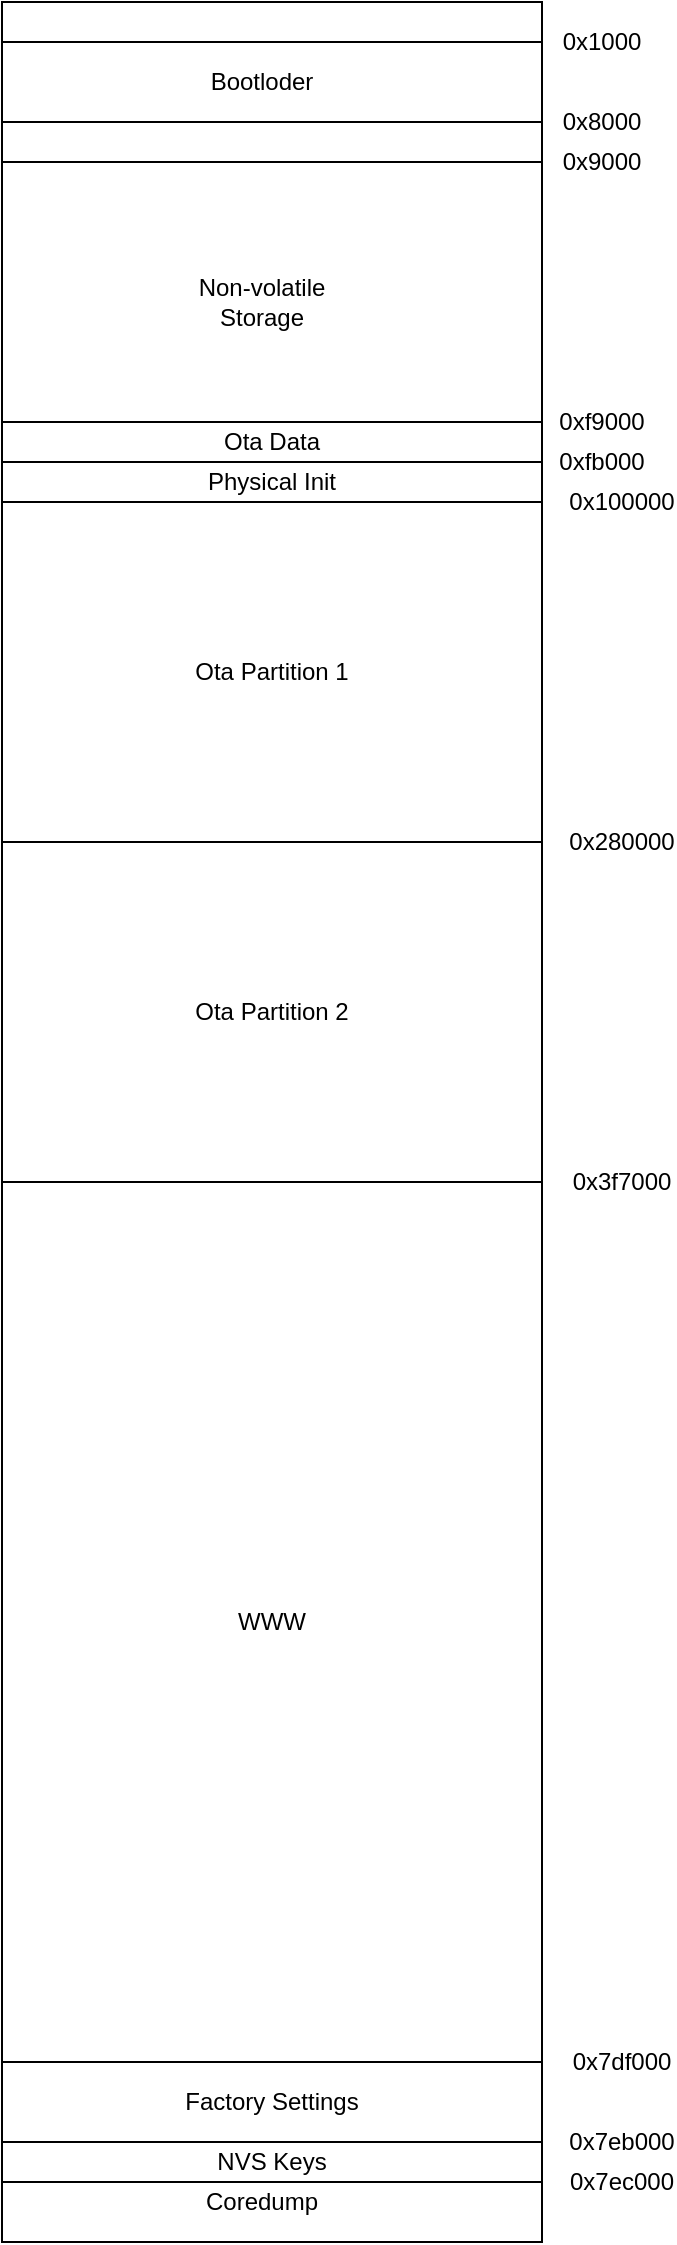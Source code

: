 <mxfile version="14.6.13" type="device"><diagram id="EZHwGyh-oON5HZY8YHXe" name="Page-1"><mxGraphModel dx="981" dy="567" grid="1" gridSize="10" guides="1" tooltips="1" connect="1" arrows="1" fold="1" page="1" pageScale="1" pageWidth="827" pageHeight="1169" math="0" shadow="0"><root><mxCell id="0"/><mxCell id="1" parent="0"/><mxCell id="cOlUB7yrmufRytm5dG_Q-3" value="" style="rounded=0;whiteSpace=wrap;html=1;" vertex="1" parent="1"><mxGeometry x="40" y="40" width="270" height="1120" as="geometry"/></mxCell><mxCell id="cOlUB7yrmufRytm5dG_Q-10" value="" style="rounded=0;whiteSpace=wrap;html=1;" vertex="1" parent="1"><mxGeometry x="40" y="40" width="270" height="20" as="geometry"/></mxCell><mxCell id="cOlUB7yrmufRytm5dG_Q-11" value="" style="rounded=0;whiteSpace=wrap;html=1;" vertex="1" parent="1"><mxGeometry x="40" y="100" width="270" height="20" as="geometry"/></mxCell><mxCell id="cOlUB7yrmufRytm5dG_Q-12" value="Bootloder" style="text;html=1;strokeColor=none;fillColor=none;align=center;verticalAlign=middle;whiteSpace=wrap;rounded=0;" vertex="1" parent="1"><mxGeometry x="150" y="70" width="40" height="20" as="geometry"/></mxCell><mxCell id="cOlUB7yrmufRytm5dG_Q-13" value="0x1000" style="text;html=1;strokeColor=none;fillColor=none;align=center;verticalAlign=middle;whiteSpace=wrap;rounded=0;" vertex="1" parent="1"><mxGeometry x="320" y="50" width="40" height="20" as="geometry"/></mxCell><mxCell id="cOlUB7yrmufRytm5dG_Q-14" value="0x8000" style="text;html=1;strokeColor=none;fillColor=none;align=center;verticalAlign=middle;whiteSpace=wrap;rounded=0;" vertex="1" parent="1"><mxGeometry x="320" y="90" width="40" height="20" as="geometry"/></mxCell><mxCell id="cOlUB7yrmufRytm5dG_Q-16" value="Partition table" style="text;html=1;strokeColor=none;fillColor=none;align=center;verticalAlign=middle;whiteSpace=wrap;rounded=0;" vertex="1" parent="1"><mxGeometry x="130" y="250" width="80" height="20" as="geometry"/></mxCell><mxCell id="cOlUB7yrmufRytm5dG_Q-17" value="0x9000" style="text;html=1;strokeColor=none;fillColor=none;align=center;verticalAlign=middle;whiteSpace=wrap;rounded=0;" vertex="1" parent="1"><mxGeometry x="320" y="110" width="40" height="20" as="geometry"/></mxCell><mxCell id="cOlUB7yrmufRytm5dG_Q-18" value="Non-volatile Storage" style="text;html=1;strokeColor=none;fillColor=none;align=center;verticalAlign=middle;whiteSpace=wrap;rounded=0;" vertex="1" parent="1"><mxGeometry x="130" y="180" width="80" height="20" as="geometry"/></mxCell><mxCell id="cOlUB7yrmufRytm5dG_Q-19" value="Ota Data" style="rounded=0;whiteSpace=wrap;html=1;" vertex="1" parent="1"><mxGeometry x="40" y="250" width="270" height="20" as="geometry"/></mxCell><mxCell id="cOlUB7yrmufRytm5dG_Q-20" value="0xf9000" style="text;html=1;strokeColor=none;fillColor=none;align=center;verticalAlign=middle;whiteSpace=wrap;rounded=0;" vertex="1" parent="1"><mxGeometry x="320" y="240" width="40" height="20" as="geometry"/></mxCell><mxCell id="cOlUB7yrmufRytm5dG_Q-21" value="0xfb000" style="text;html=1;strokeColor=none;fillColor=none;align=center;verticalAlign=middle;whiteSpace=wrap;rounded=0;" vertex="1" parent="1"><mxGeometry x="320" y="260" width="40" height="20" as="geometry"/></mxCell><mxCell id="cOlUB7yrmufRytm5dG_Q-22" value="Ota Partition 1" style="rounded=0;whiteSpace=wrap;html=1;" vertex="1" parent="1"><mxGeometry x="40" y="290" width="270" height="170" as="geometry"/></mxCell><mxCell id="cOlUB7yrmufRytm5dG_Q-24" value="Physical Init" style="text;html=1;strokeColor=none;fillColor=none;align=center;verticalAlign=middle;whiteSpace=wrap;rounded=0;" vertex="1" parent="1"><mxGeometry x="135" y="270" width="80" height="20" as="geometry"/></mxCell><mxCell id="cOlUB7yrmufRytm5dG_Q-25" value="0x100000" style="text;html=1;strokeColor=none;fillColor=none;align=center;verticalAlign=middle;whiteSpace=wrap;rounded=0;" vertex="1" parent="1"><mxGeometry x="330" y="280" width="40" height="20" as="geometry"/></mxCell><mxCell id="cOlUB7yrmufRytm5dG_Q-26" value="Ota Partition 2" style="rounded=0;whiteSpace=wrap;html=1;" vertex="1" parent="1"><mxGeometry x="40" y="460" width="270" height="170" as="geometry"/></mxCell><mxCell id="cOlUB7yrmufRytm5dG_Q-27" value="0x280000" style="text;html=1;strokeColor=none;fillColor=none;align=center;verticalAlign=middle;whiteSpace=wrap;rounded=0;" vertex="1" parent="1"><mxGeometry x="330" y="450" width="40" height="20" as="geometry"/></mxCell><mxCell id="cOlUB7yrmufRytm5dG_Q-28" value="WWW" style="rounded=0;whiteSpace=wrap;html=1;" vertex="1" parent="1"><mxGeometry x="40" y="630" width="270" height="440" as="geometry"/></mxCell><mxCell id="cOlUB7yrmufRytm5dG_Q-29" value="0x3f7000" style="text;html=1;strokeColor=none;fillColor=none;align=center;verticalAlign=middle;whiteSpace=wrap;rounded=0;" vertex="1" parent="1"><mxGeometry x="330" y="620" width="40" height="20" as="geometry"/></mxCell><mxCell id="cOlUB7yrmufRytm5dG_Q-30" value="Factory Settings" style="rounded=0;whiteSpace=wrap;html=1;" vertex="1" parent="1"><mxGeometry x="40" y="1070" width="270" height="40" as="geometry"/></mxCell><mxCell id="cOlUB7yrmufRytm5dG_Q-31" value="0x7df000" style="text;html=1;strokeColor=none;fillColor=none;align=center;verticalAlign=middle;whiteSpace=wrap;rounded=0;" vertex="1" parent="1"><mxGeometry x="330" y="1060" width="40" height="20" as="geometry"/></mxCell><mxCell id="cOlUB7yrmufRytm5dG_Q-32" value="NVS Keys" style="rounded=0;whiteSpace=wrap;html=1;" vertex="1" parent="1"><mxGeometry x="40" y="1110" width="270" height="20" as="geometry"/></mxCell><mxCell id="cOlUB7yrmufRytm5dG_Q-33" value="0x7eb000" style="text;html=1;strokeColor=none;fillColor=none;align=center;verticalAlign=middle;whiteSpace=wrap;rounded=0;" vertex="1" parent="1"><mxGeometry x="330" y="1100" width="40" height="20" as="geometry"/></mxCell><mxCell id="cOlUB7yrmufRytm5dG_Q-35" value="Coredump" style="text;html=1;strokeColor=none;fillColor=none;align=center;verticalAlign=middle;whiteSpace=wrap;rounded=0;" vertex="1" parent="1"><mxGeometry x="150" y="1130" width="40" height="20" as="geometry"/></mxCell><mxCell id="cOlUB7yrmufRytm5dG_Q-36" value="0x7ec000" style="text;html=1;strokeColor=none;fillColor=none;align=center;verticalAlign=middle;whiteSpace=wrap;rounded=0;" vertex="1" parent="1"><mxGeometry x="330" y="1120" width="40" height="20" as="geometry"/></mxCell></root></mxGraphModel></diagram></mxfile>